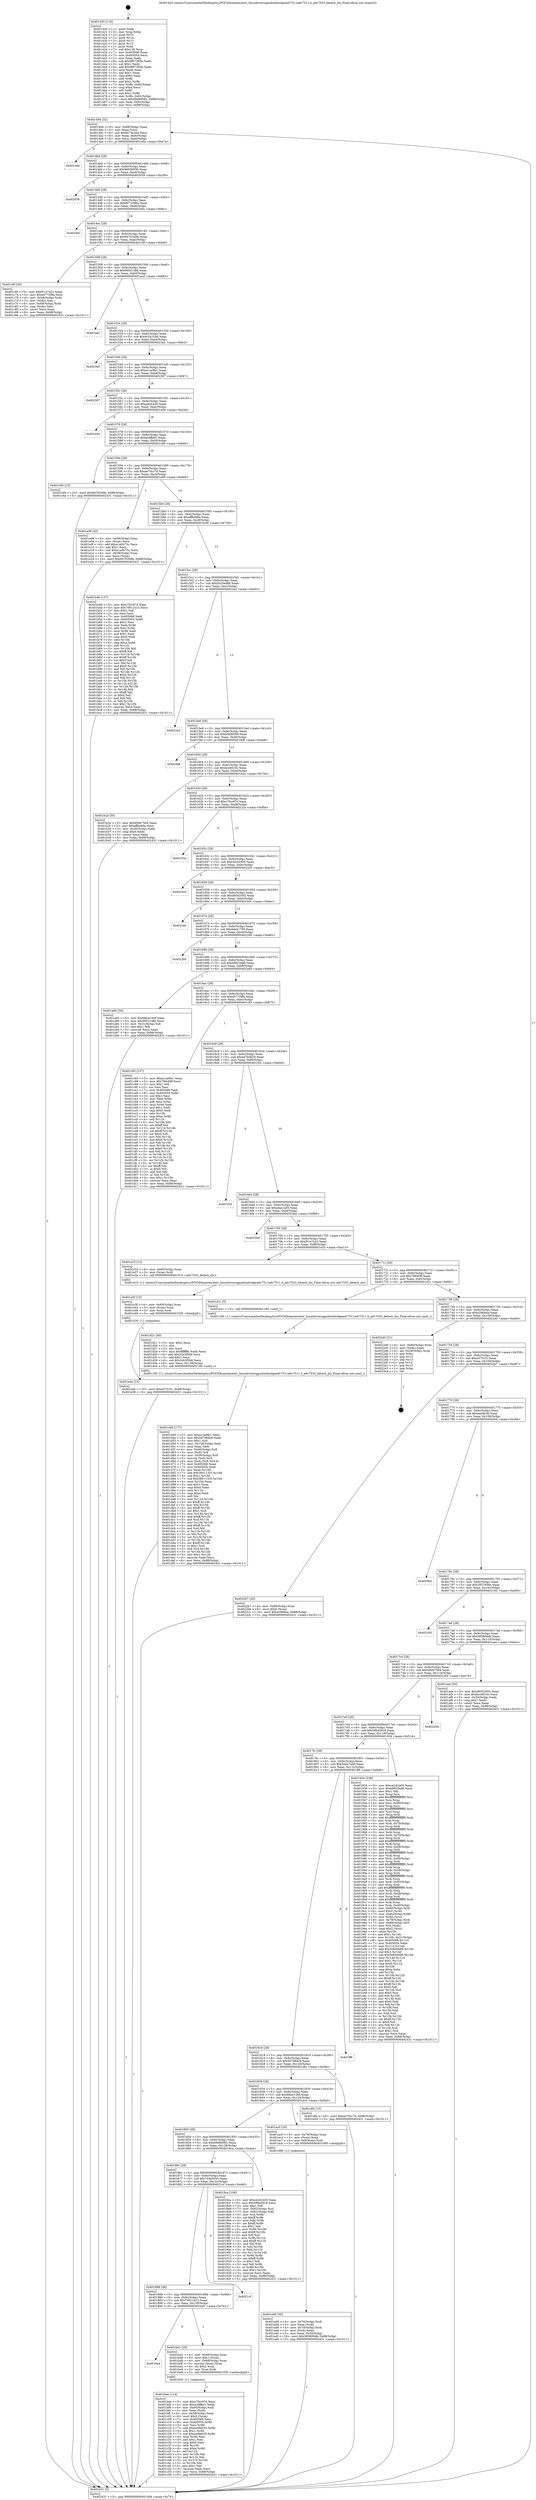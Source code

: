digraph "0x401420" {
  label = "0x401420 (/mnt/c/Users/mathe/Desktop/tcc/POCII/binaries/extr_linuxdriversgpudrmbridgeadv7511adv7511.h_adv7533_detach_dsi_Final-ollvm.out::main(0))"
  labelloc = "t"
  node[shape=record]

  Entry [label="",width=0.3,height=0.3,shape=circle,fillcolor=black,style=filled]
  "0x401494" [label="{
     0x401494 [32]\l
     | [instrs]\l
     &nbsp;&nbsp;0x401494 \<+6\>: mov -0x88(%rbp),%eax\l
     &nbsp;&nbsp;0x40149a \<+2\>: mov %eax,%ecx\l
     &nbsp;&nbsp;0x40149c \<+6\>: sub $0x8c74c3e4,%ecx\l
     &nbsp;&nbsp;0x4014a2 \<+6\>: mov %eax,-0x9c(%rbp)\l
     &nbsp;&nbsp;0x4014a8 \<+6\>: mov %ecx,-0xa0(%rbp)\l
     &nbsp;&nbsp;0x4014ae \<+6\>: je 0000000000401e9a \<main+0xa7a\>\l
  }"]
  "0x401e9a" [label="{
     0x401e9a\l
  }", style=dashed]
  "0x4014b4" [label="{
     0x4014b4 [28]\l
     | [instrs]\l
     &nbsp;&nbsp;0x4014b4 \<+5\>: jmp 00000000004014b9 \<main+0x99\>\l
     &nbsp;&nbsp;0x4014b9 \<+6\>: mov -0x9c(%rbp),%eax\l
     &nbsp;&nbsp;0x4014bf \<+5\>: sub $0x90036936,%eax\l
     &nbsp;&nbsp;0x4014c4 \<+6\>: mov %eax,-0xa4(%rbp)\l
     &nbsp;&nbsp;0x4014ca \<+6\>: je 0000000000402059 \<main+0xc39\>\l
  }"]
  Exit [label="",width=0.3,height=0.3,shape=circle,fillcolor=black,style=filled,peripheries=2]
  "0x402059" [label="{
     0x402059\l
  }", style=dashed]
  "0x4014d0" [label="{
     0x4014d0 [28]\l
     | [instrs]\l
     &nbsp;&nbsp;0x4014d0 \<+5\>: jmp 00000000004014d5 \<main+0xb5\>\l
     &nbsp;&nbsp;0x4014d5 \<+6\>: mov -0x9c(%rbp),%eax\l
     &nbsp;&nbsp;0x4014db \<+5\>: sub $0x9071096e,%eax\l
     &nbsp;&nbsp;0x4014e0 \<+6\>: mov %eax,-0xa8(%rbp)\l
     &nbsp;&nbsp;0x4014e6 \<+6\>: je 000000000040240c \<main+0xfec\>\l
  }"]
  "0x401e4e" [label="{
     0x401e4e [15]\l
     | [instrs]\l
     &nbsp;&nbsp;0x401e4e \<+10\>: movl $0xe5701f1,-0x88(%rbp)\l
     &nbsp;&nbsp;0x401e58 \<+5\>: jmp 0000000000402431 \<main+0x1011\>\l
  }"]
  "0x40240c" [label="{
     0x40240c\l
  }", style=dashed]
  "0x4014ec" [label="{
     0x4014ec [28]\l
     | [instrs]\l
     &nbsp;&nbsp;0x4014ec \<+5\>: jmp 00000000004014f1 \<main+0xd1\>\l
     &nbsp;&nbsp;0x4014f1 \<+6\>: mov -0x9c(%rbp),%eax\l
     &nbsp;&nbsp;0x4014f7 \<+5\>: sub $0x9476349b,%eax\l
     &nbsp;&nbsp;0x4014fc \<+6\>: mov %eax,-0xac(%rbp)\l
     &nbsp;&nbsp;0x401502 \<+6\>: je 0000000000401c6f \<main+0x84f\>\l
  }"]
  "0x401e3f" [label="{
     0x401e3f [15]\l
     | [instrs]\l
     &nbsp;&nbsp;0x401e3f \<+4\>: mov -0x60(%rbp),%rax\l
     &nbsp;&nbsp;0x401e43 \<+3\>: mov (%rax),%rax\l
     &nbsp;&nbsp;0x401e46 \<+3\>: mov %rax,%rdi\l
     &nbsp;&nbsp;0x401e49 \<+5\>: call 0000000000401030 \<free@plt\>\l
     | [calls]\l
     &nbsp;&nbsp;0x401030 \{1\} (unknown)\l
  }"]
  "0x401c6f" [label="{
     0x401c6f [36]\l
     | [instrs]\l
     &nbsp;&nbsp;0x401c6f \<+5\>: mov $0xf51e7a22,%eax\l
     &nbsp;&nbsp;0x401c74 \<+5\>: mov $0xee772f9a,%ecx\l
     &nbsp;&nbsp;0x401c79 \<+4\>: mov -0x58(%rbp),%rdx\l
     &nbsp;&nbsp;0x401c7d \<+2\>: mov (%rdx),%esi\l
     &nbsp;&nbsp;0x401c7f \<+4\>: mov -0x68(%rbp),%rdx\l
     &nbsp;&nbsp;0x401c83 \<+2\>: cmp (%rdx),%esi\l
     &nbsp;&nbsp;0x401c85 \<+3\>: cmovl %ecx,%eax\l
     &nbsp;&nbsp;0x401c88 \<+6\>: mov %eax,-0x88(%rbp)\l
     &nbsp;&nbsp;0x401c8e \<+5\>: jmp 0000000000402431 \<main+0x1011\>\l
  }"]
  "0x401508" [label="{
     0x401508 [28]\l
     | [instrs]\l
     &nbsp;&nbsp;0x401508 \<+5\>: jmp 000000000040150d \<main+0xed\>\l
     &nbsp;&nbsp;0x40150d \<+6\>: mov -0x9c(%rbp),%eax\l
     &nbsp;&nbsp;0x401513 \<+5\>: sub $0x99521dfd,%eax\l
     &nbsp;&nbsp;0x401518 \<+6\>: mov %eax,-0xb0(%rbp)\l
     &nbsp;&nbsp;0x40151e \<+6\>: je 0000000000401aa2 \<main+0x682\>\l
  }"]
  "0x401d49" [label="{
     0x401d49 [177]\l
     | [instrs]\l
     &nbsp;&nbsp;0x401d49 \<+5\>: mov $0xa1ca0fe1,%ecx\l
     &nbsp;&nbsp;0x401d4e \<+5\>: mov $0x5d7984c9,%edx\l
     &nbsp;&nbsp;0x401d53 \<+3\>: mov $0x1,%sil\l
     &nbsp;&nbsp;0x401d56 \<+6\>: mov -0x138(%rbp),%edi\l
     &nbsp;&nbsp;0x401d5c \<+3\>: imul %eax,%edi\l
     &nbsp;&nbsp;0x401d5f \<+4\>: mov -0x60(%rbp),%r8\l
     &nbsp;&nbsp;0x401d63 \<+3\>: mov (%r8),%r8\l
     &nbsp;&nbsp;0x401d66 \<+4\>: mov -0x58(%rbp),%r9\l
     &nbsp;&nbsp;0x401d6a \<+3\>: movslq (%r9),%r9\l
     &nbsp;&nbsp;0x401d6d \<+4\>: mov %edi,(%r8,%r9,4)\l
     &nbsp;&nbsp;0x401d71 \<+7\>: mov 0x405068,%eax\l
     &nbsp;&nbsp;0x401d78 \<+7\>: mov 0x405054,%edi\l
     &nbsp;&nbsp;0x401d7f \<+3\>: mov %eax,%r10d\l
     &nbsp;&nbsp;0x401d82 \<+7\>: add $0x380113c5,%r10d\l
     &nbsp;&nbsp;0x401d89 \<+4\>: sub $0x1,%r10d\l
     &nbsp;&nbsp;0x401d8d \<+7\>: sub $0x380113c5,%r10d\l
     &nbsp;&nbsp;0x401d94 \<+4\>: imul %r10d,%eax\l
     &nbsp;&nbsp;0x401d98 \<+3\>: and $0x1,%eax\l
     &nbsp;&nbsp;0x401d9b \<+3\>: cmp $0x0,%eax\l
     &nbsp;&nbsp;0x401d9e \<+4\>: sete %r11b\l
     &nbsp;&nbsp;0x401da2 \<+3\>: cmp $0xa,%edi\l
     &nbsp;&nbsp;0x401da5 \<+3\>: setl %bl\l
     &nbsp;&nbsp;0x401da8 \<+3\>: mov %r11b,%r14b\l
     &nbsp;&nbsp;0x401dab \<+4\>: xor $0xff,%r14b\l
     &nbsp;&nbsp;0x401daf \<+3\>: mov %bl,%r15b\l
     &nbsp;&nbsp;0x401db2 \<+4\>: xor $0xff,%r15b\l
     &nbsp;&nbsp;0x401db6 \<+4\>: xor $0x1,%sil\l
     &nbsp;&nbsp;0x401dba \<+3\>: mov %r14b,%r12b\l
     &nbsp;&nbsp;0x401dbd \<+4\>: and $0xff,%r12b\l
     &nbsp;&nbsp;0x401dc1 \<+3\>: and %sil,%r11b\l
     &nbsp;&nbsp;0x401dc4 \<+3\>: mov %r15b,%r13b\l
     &nbsp;&nbsp;0x401dc7 \<+4\>: and $0xff,%r13b\l
     &nbsp;&nbsp;0x401dcb \<+3\>: and %sil,%bl\l
     &nbsp;&nbsp;0x401dce \<+3\>: or %r11b,%r12b\l
     &nbsp;&nbsp;0x401dd1 \<+3\>: or %bl,%r13b\l
     &nbsp;&nbsp;0x401dd4 \<+3\>: xor %r13b,%r12b\l
     &nbsp;&nbsp;0x401dd7 \<+3\>: or %r15b,%r14b\l
     &nbsp;&nbsp;0x401dda \<+4\>: xor $0xff,%r14b\l
     &nbsp;&nbsp;0x401dde \<+4\>: or $0x1,%sil\l
     &nbsp;&nbsp;0x401de2 \<+3\>: and %sil,%r14b\l
     &nbsp;&nbsp;0x401de5 \<+3\>: or %r14b,%r12b\l
     &nbsp;&nbsp;0x401de8 \<+4\>: test $0x1,%r12b\l
     &nbsp;&nbsp;0x401dec \<+3\>: cmovne %edx,%ecx\l
     &nbsp;&nbsp;0x401def \<+6\>: mov %ecx,-0x88(%rbp)\l
     &nbsp;&nbsp;0x401df5 \<+5\>: jmp 0000000000402431 \<main+0x1011\>\l
  }"]
  "0x401aa2" [label="{
     0x401aa2\l
  }", style=dashed]
  "0x401524" [label="{
     0x401524 [28]\l
     | [instrs]\l
     &nbsp;&nbsp;0x401524 \<+5\>: jmp 0000000000401529 \<main+0x109\>\l
     &nbsp;&nbsp;0x401529 \<+6\>: mov -0x9c(%rbp),%eax\l
     &nbsp;&nbsp;0x40152f \<+5\>: sub $0x9c2431b6,%eax\l
     &nbsp;&nbsp;0x401534 \<+6\>: mov %eax,-0xb4(%rbp)\l
     &nbsp;&nbsp;0x40153a \<+6\>: je 00000000004023e2 \<main+0xfc2\>\l
  }"]
  "0x401d21" [label="{
     0x401d21 [40]\l
     | [instrs]\l
     &nbsp;&nbsp;0x401d21 \<+5\>: mov $0x2,%ecx\l
     &nbsp;&nbsp;0x401d26 \<+1\>: cltd\l
     &nbsp;&nbsp;0x401d27 \<+2\>: idiv %ecx\l
     &nbsp;&nbsp;0x401d29 \<+6\>: imul $0xfffffffe,%edx,%ecx\l
     &nbsp;&nbsp;0x401d2f \<+6\>: add $0x3cb3f5b8,%ecx\l
     &nbsp;&nbsp;0x401d35 \<+3\>: add $0x1,%ecx\l
     &nbsp;&nbsp;0x401d38 \<+6\>: sub $0x3cb3f5b8,%ecx\l
     &nbsp;&nbsp;0x401d3e \<+6\>: mov %ecx,-0x138(%rbp)\l
     &nbsp;&nbsp;0x401d44 \<+5\>: call 0000000000401160 \<next_i\>\l
     | [calls]\l
     &nbsp;&nbsp;0x401160 \{1\} (/mnt/c/Users/mathe/Desktop/tcc/POCII/binaries/extr_linuxdriversgpudrmbridgeadv7511adv7511.h_adv7533_detach_dsi_Final-ollvm.out::next_i)\l
  }"]
  "0x4023e2" [label="{
     0x4023e2\l
  }", style=dashed]
  "0x401540" [label="{
     0x401540 [28]\l
     | [instrs]\l
     &nbsp;&nbsp;0x401540 \<+5\>: jmp 0000000000401545 \<main+0x125\>\l
     &nbsp;&nbsp;0x401545 \<+6\>: mov -0x9c(%rbp),%eax\l
     &nbsp;&nbsp;0x40154b \<+5\>: sub $0xa1ca0fe1,%eax\l
     &nbsp;&nbsp;0x401550 \<+6\>: mov %eax,-0xb8(%rbp)\l
     &nbsp;&nbsp;0x401556 \<+6\>: je 0000000000402367 \<main+0xf47\>\l
  }"]
  "0x401bee" [label="{
     0x401bee [114]\l
     | [instrs]\l
     &nbsp;&nbsp;0x401bee \<+5\>: mov $0xc7fcc97d,%ecx\l
     &nbsp;&nbsp;0x401bf3 \<+5\>: mov $0xacdffed1,%edx\l
     &nbsp;&nbsp;0x401bf8 \<+4\>: mov -0x60(%rbp),%rdi\l
     &nbsp;&nbsp;0x401bfc \<+3\>: mov %rax,(%rdi)\l
     &nbsp;&nbsp;0x401bff \<+4\>: mov -0x58(%rbp),%rax\l
     &nbsp;&nbsp;0x401c03 \<+6\>: movl $0x0,(%rax)\l
     &nbsp;&nbsp;0x401c09 \<+7\>: mov 0x405068,%esi\l
     &nbsp;&nbsp;0x401c10 \<+8\>: mov 0x405054,%r8d\l
     &nbsp;&nbsp;0x401c18 \<+3\>: mov %esi,%r9d\l
     &nbsp;&nbsp;0x401c1b \<+7\>: add $0xeedfa035,%r9d\l
     &nbsp;&nbsp;0x401c22 \<+4\>: sub $0x1,%r9d\l
     &nbsp;&nbsp;0x401c26 \<+7\>: sub $0xeedfa035,%r9d\l
     &nbsp;&nbsp;0x401c2d \<+4\>: imul %r9d,%esi\l
     &nbsp;&nbsp;0x401c31 \<+3\>: and $0x1,%esi\l
     &nbsp;&nbsp;0x401c34 \<+3\>: cmp $0x0,%esi\l
     &nbsp;&nbsp;0x401c37 \<+4\>: sete %r10b\l
     &nbsp;&nbsp;0x401c3b \<+4\>: cmp $0xa,%r8d\l
     &nbsp;&nbsp;0x401c3f \<+4\>: setl %r11b\l
     &nbsp;&nbsp;0x401c43 \<+3\>: mov %r10b,%bl\l
     &nbsp;&nbsp;0x401c46 \<+3\>: and %r11b,%bl\l
     &nbsp;&nbsp;0x401c49 \<+3\>: xor %r11b,%r10b\l
     &nbsp;&nbsp;0x401c4c \<+3\>: or %r10b,%bl\l
     &nbsp;&nbsp;0x401c4f \<+3\>: test $0x1,%bl\l
     &nbsp;&nbsp;0x401c52 \<+3\>: cmovne %edx,%ecx\l
     &nbsp;&nbsp;0x401c55 \<+6\>: mov %ecx,-0x88(%rbp)\l
     &nbsp;&nbsp;0x401c5b \<+5\>: jmp 0000000000402431 \<main+0x1011\>\l
  }"]
  "0x402367" [label="{
     0x402367\l
  }", style=dashed]
  "0x40155c" [label="{
     0x40155c [28]\l
     | [instrs]\l
     &nbsp;&nbsp;0x40155c \<+5\>: jmp 0000000000401561 \<main+0x141\>\l
     &nbsp;&nbsp;0x401561 \<+6\>: mov -0x9c(%rbp),%eax\l
     &nbsp;&nbsp;0x401567 \<+5\>: sub $0xabcfca30,%eax\l
     &nbsp;&nbsp;0x40156c \<+6\>: mov %eax,-0xbc(%rbp)\l
     &nbsp;&nbsp;0x401572 \<+6\>: je 0000000000401e5d \<main+0xa3d\>\l
  }"]
  "0x4018a4" [label="{
     0x4018a4\l
  }", style=dashed]
  "0x401e5d" [label="{
     0x401e5d\l
  }", style=dashed]
  "0x401578" [label="{
     0x401578 [28]\l
     | [instrs]\l
     &nbsp;&nbsp;0x401578 \<+5\>: jmp 000000000040157d \<main+0x15d\>\l
     &nbsp;&nbsp;0x40157d \<+6\>: mov -0x9c(%rbp),%eax\l
     &nbsp;&nbsp;0x401583 \<+5\>: sub $0xacdffed1,%eax\l
     &nbsp;&nbsp;0x401588 \<+6\>: mov %eax,-0xc0(%rbp)\l
     &nbsp;&nbsp;0x40158e \<+6\>: je 0000000000401c60 \<main+0x840\>\l
  }"]
  "0x401bd1" [label="{
     0x401bd1 [29]\l
     | [instrs]\l
     &nbsp;&nbsp;0x401bd1 \<+4\>: mov -0x68(%rbp),%rax\l
     &nbsp;&nbsp;0x401bd5 \<+6\>: movl $0x1,(%rax)\l
     &nbsp;&nbsp;0x401bdb \<+4\>: mov -0x68(%rbp),%rax\l
     &nbsp;&nbsp;0x401bdf \<+3\>: movslq (%rax),%rax\l
     &nbsp;&nbsp;0x401be2 \<+4\>: shl $0x2,%rax\l
     &nbsp;&nbsp;0x401be6 \<+3\>: mov %rax,%rdi\l
     &nbsp;&nbsp;0x401be9 \<+5\>: call 0000000000401050 \<malloc@plt\>\l
     | [calls]\l
     &nbsp;&nbsp;0x401050 \{1\} (unknown)\l
  }"]
  "0x401c60" [label="{
     0x401c60 [15]\l
     | [instrs]\l
     &nbsp;&nbsp;0x401c60 \<+10\>: movl $0x9476349b,-0x88(%rbp)\l
     &nbsp;&nbsp;0x401c6a \<+5\>: jmp 0000000000402431 \<main+0x1011\>\l
  }"]
  "0x401594" [label="{
     0x401594 [28]\l
     | [instrs]\l
     &nbsp;&nbsp;0x401594 \<+5\>: jmp 0000000000401599 \<main+0x179\>\l
     &nbsp;&nbsp;0x401599 \<+6\>: mov -0x9c(%rbp),%eax\l
     &nbsp;&nbsp;0x40159f \<+5\>: sub $0xae70cc7d,%eax\l
     &nbsp;&nbsp;0x4015a4 \<+6\>: mov %eax,-0xc4(%rbp)\l
     &nbsp;&nbsp;0x4015aa \<+6\>: je 0000000000401e09 \<main+0x9e9\>\l
  }"]
  "0x401888" [label="{
     0x401888 [28]\l
     | [instrs]\l
     &nbsp;&nbsp;0x401888 \<+5\>: jmp 000000000040188d \<main+0x46d\>\l
     &nbsp;&nbsp;0x40188d \<+6\>: mov -0x9c(%rbp),%eax\l
     &nbsp;&nbsp;0x401893 \<+5\>: sub $0x79911b13,%eax\l
     &nbsp;&nbsp;0x401898 \<+6\>: mov %eax,-0x130(%rbp)\l
     &nbsp;&nbsp;0x40189e \<+6\>: je 0000000000401bd1 \<main+0x7b1\>\l
  }"]
  "0x401e09" [label="{
     0x401e09 [42]\l
     | [instrs]\l
     &nbsp;&nbsp;0x401e09 \<+4\>: mov -0x58(%rbp),%rax\l
     &nbsp;&nbsp;0x401e0d \<+2\>: mov (%rax),%ecx\l
     &nbsp;&nbsp;0x401e0f \<+6\>: add $0xe1a0b75c,%ecx\l
     &nbsp;&nbsp;0x401e15 \<+3\>: add $0x1,%ecx\l
     &nbsp;&nbsp;0x401e18 \<+6\>: sub $0xe1a0b75c,%ecx\l
     &nbsp;&nbsp;0x401e1e \<+4\>: mov -0x58(%rbp),%rax\l
     &nbsp;&nbsp;0x401e22 \<+2\>: mov %ecx,(%rax)\l
     &nbsp;&nbsp;0x401e24 \<+10\>: movl $0x9476349b,-0x88(%rbp)\l
     &nbsp;&nbsp;0x401e2e \<+5\>: jmp 0000000000402431 \<main+0x1011\>\l
  }"]
  "0x4015b0" [label="{
     0x4015b0 [28]\l
     | [instrs]\l
     &nbsp;&nbsp;0x4015b0 \<+5\>: jmp 00000000004015b5 \<main+0x195\>\l
     &nbsp;&nbsp;0x4015b5 \<+6\>: mov -0x9c(%rbp),%eax\l
     &nbsp;&nbsp;0x4015bb \<+5\>: sub $0xaffbe96a,%eax\l
     &nbsp;&nbsp;0x4015c0 \<+6\>: mov %eax,-0xc8(%rbp)\l
     &nbsp;&nbsp;0x4015c6 \<+6\>: je 0000000000401b48 \<main+0x728\>\l
  }"]
  "0x4021cf" [label="{
     0x4021cf\l
  }", style=dashed]
  "0x401b48" [label="{
     0x401b48 [137]\l
     | [instrs]\l
     &nbsp;&nbsp;0x401b48 \<+5\>: mov $0xc7fcc97d,%eax\l
     &nbsp;&nbsp;0x401b4d \<+5\>: mov $0x79911b13,%ecx\l
     &nbsp;&nbsp;0x401b52 \<+2\>: mov $0x1,%dl\l
     &nbsp;&nbsp;0x401b54 \<+2\>: xor %esi,%esi\l
     &nbsp;&nbsp;0x401b56 \<+7\>: mov 0x405068,%edi\l
     &nbsp;&nbsp;0x401b5d \<+8\>: mov 0x405054,%r8d\l
     &nbsp;&nbsp;0x401b65 \<+3\>: sub $0x1,%esi\l
     &nbsp;&nbsp;0x401b68 \<+3\>: mov %edi,%r9d\l
     &nbsp;&nbsp;0x401b6b \<+3\>: add %esi,%r9d\l
     &nbsp;&nbsp;0x401b6e \<+4\>: imul %r9d,%edi\l
     &nbsp;&nbsp;0x401b72 \<+3\>: and $0x1,%edi\l
     &nbsp;&nbsp;0x401b75 \<+3\>: cmp $0x0,%edi\l
     &nbsp;&nbsp;0x401b78 \<+4\>: sete %r10b\l
     &nbsp;&nbsp;0x401b7c \<+4\>: cmp $0xa,%r8d\l
     &nbsp;&nbsp;0x401b80 \<+4\>: setl %r11b\l
     &nbsp;&nbsp;0x401b84 \<+3\>: mov %r10b,%bl\l
     &nbsp;&nbsp;0x401b87 \<+3\>: xor $0xff,%bl\l
     &nbsp;&nbsp;0x401b8a \<+3\>: mov %r11b,%r14b\l
     &nbsp;&nbsp;0x401b8d \<+4\>: xor $0xff,%r14b\l
     &nbsp;&nbsp;0x401b91 \<+3\>: xor $0x0,%dl\l
     &nbsp;&nbsp;0x401b94 \<+3\>: mov %bl,%r15b\l
     &nbsp;&nbsp;0x401b97 \<+4\>: and $0x0,%r15b\l
     &nbsp;&nbsp;0x401b9b \<+3\>: and %dl,%r10b\l
     &nbsp;&nbsp;0x401b9e \<+3\>: mov %r14b,%r12b\l
     &nbsp;&nbsp;0x401ba1 \<+4\>: and $0x0,%r12b\l
     &nbsp;&nbsp;0x401ba5 \<+3\>: and %dl,%r11b\l
     &nbsp;&nbsp;0x401ba8 \<+3\>: or %r10b,%r15b\l
     &nbsp;&nbsp;0x401bab \<+3\>: or %r11b,%r12b\l
     &nbsp;&nbsp;0x401bae \<+3\>: xor %r12b,%r15b\l
     &nbsp;&nbsp;0x401bb1 \<+3\>: or %r14b,%bl\l
     &nbsp;&nbsp;0x401bb4 \<+3\>: xor $0xff,%bl\l
     &nbsp;&nbsp;0x401bb7 \<+3\>: or $0x0,%dl\l
     &nbsp;&nbsp;0x401bba \<+2\>: and %dl,%bl\l
     &nbsp;&nbsp;0x401bbc \<+3\>: or %bl,%r15b\l
     &nbsp;&nbsp;0x401bbf \<+4\>: test $0x1,%r15b\l
     &nbsp;&nbsp;0x401bc3 \<+3\>: cmovne %ecx,%eax\l
     &nbsp;&nbsp;0x401bc6 \<+6\>: mov %eax,-0x88(%rbp)\l
     &nbsp;&nbsp;0x401bcc \<+5\>: jmp 0000000000402431 \<main+0x1011\>\l
  }"]
  "0x4015cc" [label="{
     0x4015cc [28]\l
     | [instrs]\l
     &nbsp;&nbsp;0x4015cc \<+5\>: jmp 00000000004015d1 \<main+0x1b1\>\l
     &nbsp;&nbsp;0x4015d1 \<+6\>: mov -0x9c(%rbp),%eax\l
     &nbsp;&nbsp;0x4015d7 \<+5\>: sub $0xb520ed86,%eax\l
     &nbsp;&nbsp;0x4015dc \<+6\>: mov %eax,-0xcc(%rbp)\l
     &nbsp;&nbsp;0x4015e2 \<+6\>: je 00000000004022a3 \<main+0xe83\>\l
  }"]
  "0x401ad0" [label="{
     0x401ad0 [30]\l
     | [instrs]\l
     &nbsp;&nbsp;0x401ad0 \<+4\>: mov -0x70(%rbp),%rdi\l
     &nbsp;&nbsp;0x401ad4 \<+2\>: mov %eax,(%rdi)\l
     &nbsp;&nbsp;0x401ad6 \<+4\>: mov -0x70(%rbp),%rdi\l
     &nbsp;&nbsp;0x401ada \<+2\>: mov (%rdi),%eax\l
     &nbsp;&nbsp;0x401adc \<+3\>: mov %eax,-0x30(%rbp)\l
     &nbsp;&nbsp;0x401adf \<+10\>: movl $0x385800db,-0x88(%rbp)\l
     &nbsp;&nbsp;0x401ae9 \<+5\>: jmp 0000000000402431 \<main+0x1011\>\l
  }"]
  "0x4022a3" [label="{
     0x4022a3\l
  }", style=dashed]
  "0x4015e8" [label="{
     0x4015e8 [28]\l
     | [instrs]\l
     &nbsp;&nbsp;0x4015e8 \<+5\>: jmp 00000000004015ed \<main+0x1cd\>\l
     &nbsp;&nbsp;0x4015ed \<+6\>: mov -0x9c(%rbp),%eax\l
     &nbsp;&nbsp;0x4015f3 \<+5\>: sub $0xb56fd596,%eax\l
     &nbsp;&nbsp;0x4015f8 \<+6\>: mov %eax,-0xd0(%rbp)\l
     &nbsp;&nbsp;0x4015fe \<+6\>: je 0000000000401fd8 \<main+0xbb8\>\l
  }"]
  "0x401420" [label="{
     0x401420 [116]\l
     | [instrs]\l
     &nbsp;&nbsp;0x401420 \<+1\>: push %rbp\l
     &nbsp;&nbsp;0x401421 \<+3\>: mov %rsp,%rbp\l
     &nbsp;&nbsp;0x401424 \<+2\>: push %r15\l
     &nbsp;&nbsp;0x401426 \<+2\>: push %r14\l
     &nbsp;&nbsp;0x401428 \<+2\>: push %r13\l
     &nbsp;&nbsp;0x40142a \<+2\>: push %r12\l
     &nbsp;&nbsp;0x40142c \<+1\>: push %rbx\l
     &nbsp;&nbsp;0x40142d \<+7\>: sub $0x138,%rsp\l
     &nbsp;&nbsp;0x401434 \<+7\>: mov 0x405068,%eax\l
     &nbsp;&nbsp;0x40143b \<+7\>: mov 0x405054,%ecx\l
     &nbsp;&nbsp;0x401442 \<+2\>: mov %eax,%edx\l
     &nbsp;&nbsp;0x401444 \<+6\>: sub $0x9f67265b,%edx\l
     &nbsp;&nbsp;0x40144a \<+3\>: sub $0x1,%edx\l
     &nbsp;&nbsp;0x40144d \<+6\>: add $0x9f67265b,%edx\l
     &nbsp;&nbsp;0x401453 \<+3\>: imul %edx,%eax\l
     &nbsp;&nbsp;0x401456 \<+3\>: and $0x1,%eax\l
     &nbsp;&nbsp;0x401459 \<+3\>: cmp $0x0,%eax\l
     &nbsp;&nbsp;0x40145c \<+4\>: sete %r8b\l
     &nbsp;&nbsp;0x401460 \<+4\>: and $0x1,%r8b\l
     &nbsp;&nbsp;0x401464 \<+7\>: mov %r8b,-0x82(%rbp)\l
     &nbsp;&nbsp;0x40146b \<+3\>: cmp $0xa,%ecx\l
     &nbsp;&nbsp;0x40146e \<+4\>: setl %r8b\l
     &nbsp;&nbsp;0x401472 \<+4\>: and $0x1,%r8b\l
     &nbsp;&nbsp;0x401476 \<+7\>: mov %r8b,-0x81(%rbp)\l
     &nbsp;&nbsp;0x40147d \<+10\>: movl $0x69486082,-0x88(%rbp)\l
     &nbsp;&nbsp;0x401487 \<+6\>: mov %edi,-0x8c(%rbp)\l
     &nbsp;&nbsp;0x40148d \<+7\>: mov %rsi,-0x98(%rbp)\l
  }"]
  "0x401fd8" [label="{
     0x401fd8\l
  }", style=dashed]
  "0x401604" [label="{
     0x401604 [28]\l
     | [instrs]\l
     &nbsp;&nbsp;0x401604 \<+5\>: jmp 0000000000401609 \<main+0x1e9\>\l
     &nbsp;&nbsp;0x401609 \<+6\>: mov -0x9c(%rbp),%eax\l
     &nbsp;&nbsp;0x40160f \<+5\>: sub $0xbcc9d10c,%eax\l
     &nbsp;&nbsp;0x401614 \<+6\>: mov %eax,-0xd4(%rbp)\l
     &nbsp;&nbsp;0x40161a \<+6\>: je 0000000000401b2a \<main+0x70a\>\l
  }"]
  "0x402431" [label="{
     0x402431 [5]\l
     | [instrs]\l
     &nbsp;&nbsp;0x402431 \<+5\>: jmp 0000000000401494 \<main+0x74\>\l
  }"]
  "0x401b2a" [label="{
     0x401b2a [30]\l
     | [instrs]\l
     &nbsp;&nbsp;0x401b2a \<+5\>: mov $0x490b7564,%eax\l
     &nbsp;&nbsp;0x401b2f \<+5\>: mov $0xaffbe96a,%ecx\l
     &nbsp;&nbsp;0x401b34 \<+3\>: mov -0x30(%rbp),%edx\l
     &nbsp;&nbsp;0x401b37 \<+3\>: cmp $0x0,%edx\l
     &nbsp;&nbsp;0x401b3a \<+3\>: cmove %ecx,%eax\l
     &nbsp;&nbsp;0x401b3d \<+6\>: mov %eax,-0x88(%rbp)\l
     &nbsp;&nbsp;0x401b43 \<+5\>: jmp 0000000000402431 \<main+0x1011\>\l
  }"]
  "0x401620" [label="{
     0x401620 [28]\l
     | [instrs]\l
     &nbsp;&nbsp;0x401620 \<+5\>: jmp 0000000000401625 \<main+0x205\>\l
     &nbsp;&nbsp;0x401625 \<+6\>: mov -0x9c(%rbp),%eax\l
     &nbsp;&nbsp;0x40162b \<+5\>: sub $0xc7fcc97d,%eax\l
     &nbsp;&nbsp;0x401630 \<+6\>: mov %eax,-0xd8(%rbp)\l
     &nbsp;&nbsp;0x401636 \<+6\>: je 000000000040232a \<main+0xf0a\>\l
  }"]
  "0x40186c" [label="{
     0x40186c [28]\l
     | [instrs]\l
     &nbsp;&nbsp;0x40186c \<+5\>: jmp 0000000000401871 \<main+0x451\>\l
     &nbsp;&nbsp;0x401871 \<+6\>: mov -0x9c(%rbp),%eax\l
     &nbsp;&nbsp;0x401877 \<+5\>: sub $0x744e5041,%eax\l
     &nbsp;&nbsp;0x40187c \<+6\>: mov %eax,-0x12c(%rbp)\l
     &nbsp;&nbsp;0x401882 \<+6\>: je 00000000004021cf \<main+0xdaf\>\l
  }"]
  "0x40232a" [label="{
     0x40232a\l
  }", style=dashed]
  "0x40163c" [label="{
     0x40163c [28]\l
     | [instrs]\l
     &nbsp;&nbsp;0x40163c \<+5\>: jmp 0000000000401641 \<main+0x221\>\l
     &nbsp;&nbsp;0x401641 \<+6\>: mov -0x9c(%rbp),%eax\l
     &nbsp;&nbsp;0x401647 \<+5\>: sub $0xce242405,%eax\l
     &nbsp;&nbsp;0x40164c \<+6\>: mov %eax,-0xdc(%rbp)\l
     &nbsp;&nbsp;0x401652 \<+6\>: je 00000000004022e5 \<main+0xec5\>\l
  }"]
  "0x4018ca" [label="{
     0x4018ca [106]\l
     | [instrs]\l
     &nbsp;&nbsp;0x4018ca \<+5\>: mov $0xce242405,%eax\l
     &nbsp;&nbsp;0x4018cf \<+5\>: mov $0x586a5918,%ecx\l
     &nbsp;&nbsp;0x4018d4 \<+2\>: mov $0x1,%dl\l
     &nbsp;&nbsp;0x4018d6 \<+7\>: mov -0x82(%rbp),%sil\l
     &nbsp;&nbsp;0x4018dd \<+7\>: mov -0x81(%rbp),%dil\l
     &nbsp;&nbsp;0x4018e4 \<+3\>: mov %sil,%r8b\l
     &nbsp;&nbsp;0x4018e7 \<+4\>: xor $0xff,%r8b\l
     &nbsp;&nbsp;0x4018eb \<+3\>: mov %dil,%r9b\l
     &nbsp;&nbsp;0x4018ee \<+4\>: xor $0xff,%r9b\l
     &nbsp;&nbsp;0x4018f2 \<+3\>: xor $0x1,%dl\l
     &nbsp;&nbsp;0x4018f5 \<+3\>: mov %r8b,%r10b\l
     &nbsp;&nbsp;0x4018f8 \<+4\>: and $0xff,%r10b\l
     &nbsp;&nbsp;0x4018fc \<+3\>: and %dl,%sil\l
     &nbsp;&nbsp;0x4018ff \<+3\>: mov %r9b,%r11b\l
     &nbsp;&nbsp;0x401902 \<+4\>: and $0xff,%r11b\l
     &nbsp;&nbsp;0x401906 \<+3\>: and %dl,%dil\l
     &nbsp;&nbsp;0x401909 \<+3\>: or %sil,%r10b\l
     &nbsp;&nbsp;0x40190c \<+3\>: or %dil,%r11b\l
     &nbsp;&nbsp;0x40190f \<+3\>: xor %r11b,%r10b\l
     &nbsp;&nbsp;0x401912 \<+3\>: or %r9b,%r8b\l
     &nbsp;&nbsp;0x401915 \<+4\>: xor $0xff,%r8b\l
     &nbsp;&nbsp;0x401919 \<+3\>: or $0x1,%dl\l
     &nbsp;&nbsp;0x40191c \<+3\>: and %dl,%r8b\l
     &nbsp;&nbsp;0x40191f \<+3\>: or %r8b,%r10b\l
     &nbsp;&nbsp;0x401922 \<+4\>: test $0x1,%r10b\l
     &nbsp;&nbsp;0x401926 \<+3\>: cmovne %ecx,%eax\l
     &nbsp;&nbsp;0x401929 \<+6\>: mov %eax,-0x88(%rbp)\l
     &nbsp;&nbsp;0x40192f \<+5\>: jmp 0000000000402431 \<main+0x1011\>\l
  }"]
  "0x4022e5" [label="{
     0x4022e5\l
  }", style=dashed]
  "0x401658" [label="{
     0x401658 [28]\l
     | [instrs]\l
     &nbsp;&nbsp;0x401658 \<+5\>: jmp 000000000040165d \<main+0x23d\>\l
     &nbsp;&nbsp;0x40165d \<+6\>: mov -0x9c(%rbp),%eax\l
     &nbsp;&nbsp;0x401663 \<+5\>: sub $0xd8502055,%eax\l
     &nbsp;&nbsp;0x401668 \<+6\>: mov %eax,-0xe0(%rbp)\l
     &nbsp;&nbsp;0x40166e \<+6\>: je 0000000000401b0c \<main+0x6ec\>\l
  }"]
  "0x401850" [label="{
     0x401850 [28]\l
     | [instrs]\l
     &nbsp;&nbsp;0x401850 \<+5\>: jmp 0000000000401855 \<main+0x435\>\l
     &nbsp;&nbsp;0x401855 \<+6\>: mov -0x9c(%rbp),%eax\l
     &nbsp;&nbsp;0x40185b \<+5\>: sub $0x69486082,%eax\l
     &nbsp;&nbsp;0x401860 \<+6\>: mov %eax,-0x128(%rbp)\l
     &nbsp;&nbsp;0x401866 \<+6\>: je 00000000004018ca \<main+0x4aa\>\l
  }"]
  "0x401b0c" [label="{
     0x401b0c\l
  }", style=dashed]
  "0x401674" [label="{
     0x401674 [28]\l
     | [instrs]\l
     &nbsp;&nbsp;0x401674 \<+5\>: jmp 0000000000401679 \<main+0x259\>\l
     &nbsp;&nbsp;0x401679 \<+6\>: mov -0x9c(%rbp),%eax\l
     &nbsp;&nbsp;0x40167f \<+5\>: sub $0xdde41790,%eax\l
     &nbsp;&nbsp;0x401684 \<+6\>: mov %eax,-0xe4(%rbp)\l
     &nbsp;&nbsp;0x40168a \<+6\>: je 0000000000402285 \<main+0xe65\>\l
  }"]
  "0x401ac0" [label="{
     0x401ac0 [16]\l
     | [instrs]\l
     &nbsp;&nbsp;0x401ac0 \<+4\>: mov -0x78(%rbp),%rax\l
     &nbsp;&nbsp;0x401ac4 \<+3\>: mov (%rax),%rax\l
     &nbsp;&nbsp;0x401ac7 \<+4\>: mov 0x8(%rax),%rdi\l
     &nbsp;&nbsp;0x401acb \<+5\>: call 0000000000401060 \<atoi@plt\>\l
     | [calls]\l
     &nbsp;&nbsp;0x401060 \{1\} (unknown)\l
  }"]
  "0x402285" [label="{
     0x402285\l
  }", style=dashed]
  "0x401690" [label="{
     0x401690 [28]\l
     | [instrs]\l
     &nbsp;&nbsp;0x401690 \<+5\>: jmp 0000000000401695 \<main+0x275\>\l
     &nbsp;&nbsp;0x401695 \<+6\>: mov -0x9c(%rbp),%eax\l
     &nbsp;&nbsp;0x40169b \<+5\>: sub $0xe8823ed6,%eax\l
     &nbsp;&nbsp;0x4016a0 \<+6\>: mov %eax,-0xe8(%rbp)\l
     &nbsp;&nbsp;0x4016a6 \<+6\>: je 0000000000401a84 \<main+0x664\>\l
  }"]
  "0x401834" [label="{
     0x401834 [28]\l
     | [instrs]\l
     &nbsp;&nbsp;0x401834 \<+5\>: jmp 0000000000401839 \<main+0x419\>\l
     &nbsp;&nbsp;0x401839 \<+6\>: mov -0x9c(%rbp),%eax\l
     &nbsp;&nbsp;0x40183f \<+5\>: sub $0x68a413e9,%eax\l
     &nbsp;&nbsp;0x401844 \<+6\>: mov %eax,-0x124(%rbp)\l
     &nbsp;&nbsp;0x40184a \<+6\>: je 0000000000401ac0 \<main+0x6a0\>\l
  }"]
  "0x401a84" [label="{
     0x401a84 [30]\l
     | [instrs]\l
     &nbsp;&nbsp;0x401a84 \<+5\>: mov $0x68a413e9,%eax\l
     &nbsp;&nbsp;0x401a89 \<+5\>: mov $0x99521dfd,%ecx\l
     &nbsp;&nbsp;0x401a8e \<+3\>: mov -0x31(%rbp),%dl\l
     &nbsp;&nbsp;0x401a91 \<+3\>: test $0x1,%dl\l
     &nbsp;&nbsp;0x401a94 \<+3\>: cmovne %ecx,%eax\l
     &nbsp;&nbsp;0x401a97 \<+6\>: mov %eax,-0x88(%rbp)\l
     &nbsp;&nbsp;0x401a9d \<+5\>: jmp 0000000000402431 \<main+0x1011\>\l
  }"]
  "0x4016ac" [label="{
     0x4016ac [28]\l
     | [instrs]\l
     &nbsp;&nbsp;0x4016ac \<+5\>: jmp 00000000004016b1 \<main+0x291\>\l
     &nbsp;&nbsp;0x4016b1 \<+6\>: mov -0x9c(%rbp),%eax\l
     &nbsp;&nbsp;0x4016b7 \<+5\>: sub $0xee772f9a,%eax\l
     &nbsp;&nbsp;0x4016bc \<+6\>: mov %eax,-0xec(%rbp)\l
     &nbsp;&nbsp;0x4016c2 \<+6\>: je 0000000000401c93 \<main+0x873\>\l
  }"]
  "0x401dfa" [label="{
     0x401dfa [15]\l
     | [instrs]\l
     &nbsp;&nbsp;0x401dfa \<+10\>: movl $0xae70cc7d,-0x88(%rbp)\l
     &nbsp;&nbsp;0x401e04 \<+5\>: jmp 0000000000402431 \<main+0x1011\>\l
  }"]
  "0x401c93" [label="{
     0x401c93 [137]\l
     | [instrs]\l
     &nbsp;&nbsp;0x401c93 \<+5\>: mov $0xa1ca0fe1,%eax\l
     &nbsp;&nbsp;0x401c98 \<+5\>: mov $0x796c69f,%ecx\l
     &nbsp;&nbsp;0x401c9d \<+2\>: mov $0x1,%dl\l
     &nbsp;&nbsp;0x401c9f \<+2\>: xor %esi,%esi\l
     &nbsp;&nbsp;0x401ca1 \<+7\>: mov 0x405068,%edi\l
     &nbsp;&nbsp;0x401ca8 \<+8\>: mov 0x405054,%r8d\l
     &nbsp;&nbsp;0x401cb0 \<+3\>: sub $0x1,%esi\l
     &nbsp;&nbsp;0x401cb3 \<+3\>: mov %edi,%r9d\l
     &nbsp;&nbsp;0x401cb6 \<+3\>: add %esi,%r9d\l
     &nbsp;&nbsp;0x401cb9 \<+4\>: imul %r9d,%edi\l
     &nbsp;&nbsp;0x401cbd \<+3\>: and $0x1,%edi\l
     &nbsp;&nbsp;0x401cc0 \<+3\>: cmp $0x0,%edi\l
     &nbsp;&nbsp;0x401cc3 \<+4\>: sete %r10b\l
     &nbsp;&nbsp;0x401cc7 \<+4\>: cmp $0xa,%r8d\l
     &nbsp;&nbsp;0x401ccb \<+4\>: setl %r11b\l
     &nbsp;&nbsp;0x401ccf \<+3\>: mov %r10b,%bl\l
     &nbsp;&nbsp;0x401cd2 \<+3\>: xor $0xff,%bl\l
     &nbsp;&nbsp;0x401cd5 \<+3\>: mov %r11b,%r14b\l
     &nbsp;&nbsp;0x401cd8 \<+4\>: xor $0xff,%r14b\l
     &nbsp;&nbsp;0x401cdc \<+3\>: xor $0x0,%dl\l
     &nbsp;&nbsp;0x401cdf \<+3\>: mov %bl,%r15b\l
     &nbsp;&nbsp;0x401ce2 \<+4\>: and $0x0,%r15b\l
     &nbsp;&nbsp;0x401ce6 \<+3\>: and %dl,%r10b\l
     &nbsp;&nbsp;0x401ce9 \<+3\>: mov %r14b,%r12b\l
     &nbsp;&nbsp;0x401cec \<+4\>: and $0x0,%r12b\l
     &nbsp;&nbsp;0x401cf0 \<+3\>: and %dl,%r11b\l
     &nbsp;&nbsp;0x401cf3 \<+3\>: or %r10b,%r15b\l
     &nbsp;&nbsp;0x401cf6 \<+3\>: or %r11b,%r12b\l
     &nbsp;&nbsp;0x401cf9 \<+3\>: xor %r12b,%r15b\l
     &nbsp;&nbsp;0x401cfc \<+3\>: or %r14b,%bl\l
     &nbsp;&nbsp;0x401cff \<+3\>: xor $0xff,%bl\l
     &nbsp;&nbsp;0x401d02 \<+3\>: or $0x0,%dl\l
     &nbsp;&nbsp;0x401d05 \<+2\>: and %dl,%bl\l
     &nbsp;&nbsp;0x401d07 \<+3\>: or %bl,%r15b\l
     &nbsp;&nbsp;0x401d0a \<+4\>: test $0x1,%r15b\l
     &nbsp;&nbsp;0x401d0e \<+3\>: cmovne %ecx,%eax\l
     &nbsp;&nbsp;0x401d11 \<+6\>: mov %eax,-0x88(%rbp)\l
     &nbsp;&nbsp;0x401d17 \<+5\>: jmp 0000000000402431 \<main+0x1011\>\l
  }"]
  "0x4016c8" [label="{
     0x4016c8 [28]\l
     | [instrs]\l
     &nbsp;&nbsp;0x4016c8 \<+5\>: jmp 00000000004016cd \<main+0x2ad\>\l
     &nbsp;&nbsp;0x4016cd \<+6\>: mov -0x9c(%rbp),%eax\l
     &nbsp;&nbsp;0x4016d3 \<+5\>: sub $0xee7b5b29,%eax\l
     &nbsp;&nbsp;0x4016d8 \<+6\>: mov %eax,-0xf0(%rbp)\l
     &nbsp;&nbsp;0x4016de \<+6\>: je 0000000000401f2d \<main+0xb0d\>\l
  }"]
  "0x401818" [label="{
     0x401818 [28]\l
     | [instrs]\l
     &nbsp;&nbsp;0x401818 \<+5\>: jmp 000000000040181d \<main+0x3fd\>\l
     &nbsp;&nbsp;0x40181d \<+6\>: mov -0x9c(%rbp),%eax\l
     &nbsp;&nbsp;0x401823 \<+5\>: sub $0x5d7984c9,%eax\l
     &nbsp;&nbsp;0x401828 \<+6\>: mov %eax,-0x120(%rbp)\l
     &nbsp;&nbsp;0x40182e \<+6\>: je 0000000000401dfa \<main+0x9da\>\l
  }"]
  "0x401f2d" [label="{
     0x401f2d\l
  }", style=dashed]
  "0x4016e4" [label="{
     0x4016e4 [28]\l
     | [instrs]\l
     &nbsp;&nbsp;0x4016e4 \<+5\>: jmp 00000000004016e9 \<main+0x2c9\>\l
     &nbsp;&nbsp;0x4016e9 \<+6\>: mov -0x9c(%rbp),%eax\l
     &nbsp;&nbsp;0x4016ef \<+5\>: sub $0xefae1a93,%eax\l
     &nbsp;&nbsp;0x4016f4 \<+6\>: mov %eax,-0xf4(%rbp)\l
     &nbsp;&nbsp;0x4016fa \<+6\>: je 00000000004023bd \<main+0xf9d\>\l
  }"]
  "0x401ff6" [label="{
     0x401ff6\l
  }", style=dashed]
  "0x4023bd" [label="{
     0x4023bd\l
  }", style=dashed]
  "0x401700" [label="{
     0x401700 [28]\l
     | [instrs]\l
     &nbsp;&nbsp;0x401700 \<+5\>: jmp 0000000000401705 \<main+0x2e5\>\l
     &nbsp;&nbsp;0x401705 \<+6\>: mov -0x9c(%rbp),%eax\l
     &nbsp;&nbsp;0x40170b \<+5\>: sub $0xf51e7a22,%eax\l
     &nbsp;&nbsp;0x401710 \<+6\>: mov %eax,-0xf8(%rbp)\l
     &nbsp;&nbsp;0x401716 \<+6\>: je 0000000000401e33 \<main+0xa13\>\l
  }"]
  "0x4017fc" [label="{
     0x4017fc [28]\l
     | [instrs]\l
     &nbsp;&nbsp;0x4017fc \<+5\>: jmp 0000000000401801 \<main+0x3e1\>\l
     &nbsp;&nbsp;0x401801 \<+6\>: mov -0x9c(%rbp),%eax\l
     &nbsp;&nbsp;0x401807 \<+5\>: sub $0x5a447edd,%eax\l
     &nbsp;&nbsp;0x40180c \<+6\>: mov %eax,-0x11c(%rbp)\l
     &nbsp;&nbsp;0x401812 \<+6\>: je 0000000000401ff6 \<main+0xbd6\>\l
  }"]
  "0x401e33" [label="{
     0x401e33 [12]\l
     | [instrs]\l
     &nbsp;&nbsp;0x401e33 \<+4\>: mov -0x60(%rbp),%rax\l
     &nbsp;&nbsp;0x401e37 \<+3\>: mov (%rax),%rdi\l
     &nbsp;&nbsp;0x401e3a \<+5\>: call 0000000000401410 \<adv7533_detach_dsi\>\l
     | [calls]\l
     &nbsp;&nbsp;0x401410 \{1\} (/mnt/c/Users/mathe/Desktop/tcc/POCII/binaries/extr_linuxdriversgpudrmbridgeadv7511adv7511.h_adv7533_detach_dsi_Final-ollvm.out::adv7533_detach_dsi)\l
  }"]
  "0x40171c" [label="{
     0x40171c [28]\l
     | [instrs]\l
     &nbsp;&nbsp;0x40171c \<+5\>: jmp 0000000000401721 \<main+0x301\>\l
     &nbsp;&nbsp;0x401721 \<+6\>: mov -0x9c(%rbp),%eax\l
     &nbsp;&nbsp;0x401727 \<+5\>: sub $0x796c69f,%eax\l
     &nbsp;&nbsp;0x40172c \<+6\>: mov %eax,-0xfc(%rbp)\l
     &nbsp;&nbsp;0x401732 \<+6\>: je 0000000000401d1c \<main+0x8fc\>\l
  }"]
  "0x401934" [label="{
     0x401934 [336]\l
     | [instrs]\l
     &nbsp;&nbsp;0x401934 \<+5\>: mov $0xce242405,%eax\l
     &nbsp;&nbsp;0x401939 \<+5\>: mov $0xe8823ed6,%ecx\l
     &nbsp;&nbsp;0x40193e \<+2\>: mov $0x1,%dl\l
     &nbsp;&nbsp;0x401940 \<+3\>: mov %rsp,%rsi\l
     &nbsp;&nbsp;0x401943 \<+4\>: add $0xfffffffffffffff0,%rsi\l
     &nbsp;&nbsp;0x401947 \<+3\>: mov %rsi,%rsp\l
     &nbsp;&nbsp;0x40194a \<+4\>: mov %rsi,-0x80(%rbp)\l
     &nbsp;&nbsp;0x40194e \<+3\>: mov %rsp,%rsi\l
     &nbsp;&nbsp;0x401951 \<+4\>: add $0xfffffffffffffff0,%rsi\l
     &nbsp;&nbsp;0x401955 \<+3\>: mov %rsi,%rsp\l
     &nbsp;&nbsp;0x401958 \<+3\>: mov %rsp,%rdi\l
     &nbsp;&nbsp;0x40195b \<+4\>: add $0xfffffffffffffff0,%rdi\l
     &nbsp;&nbsp;0x40195f \<+3\>: mov %rdi,%rsp\l
     &nbsp;&nbsp;0x401962 \<+4\>: mov %rdi,-0x78(%rbp)\l
     &nbsp;&nbsp;0x401966 \<+3\>: mov %rsp,%rdi\l
     &nbsp;&nbsp;0x401969 \<+4\>: add $0xfffffffffffffff0,%rdi\l
     &nbsp;&nbsp;0x40196d \<+3\>: mov %rdi,%rsp\l
     &nbsp;&nbsp;0x401970 \<+4\>: mov %rdi,-0x70(%rbp)\l
     &nbsp;&nbsp;0x401974 \<+3\>: mov %rsp,%rdi\l
     &nbsp;&nbsp;0x401977 \<+4\>: add $0xfffffffffffffff0,%rdi\l
     &nbsp;&nbsp;0x40197b \<+3\>: mov %rdi,%rsp\l
     &nbsp;&nbsp;0x40197e \<+4\>: mov %rdi,-0x68(%rbp)\l
     &nbsp;&nbsp;0x401982 \<+3\>: mov %rsp,%rdi\l
     &nbsp;&nbsp;0x401985 \<+4\>: add $0xfffffffffffffff0,%rdi\l
     &nbsp;&nbsp;0x401989 \<+3\>: mov %rdi,%rsp\l
     &nbsp;&nbsp;0x40198c \<+4\>: mov %rdi,-0x60(%rbp)\l
     &nbsp;&nbsp;0x401990 \<+3\>: mov %rsp,%rdi\l
     &nbsp;&nbsp;0x401993 \<+4\>: add $0xfffffffffffffff0,%rdi\l
     &nbsp;&nbsp;0x401997 \<+3\>: mov %rdi,%rsp\l
     &nbsp;&nbsp;0x40199a \<+4\>: mov %rdi,-0x58(%rbp)\l
     &nbsp;&nbsp;0x40199e \<+3\>: mov %rsp,%rdi\l
     &nbsp;&nbsp;0x4019a1 \<+4\>: add $0xfffffffffffffff0,%rdi\l
     &nbsp;&nbsp;0x4019a5 \<+3\>: mov %rdi,%rsp\l
     &nbsp;&nbsp;0x4019a8 \<+4\>: mov %rdi,-0x50(%rbp)\l
     &nbsp;&nbsp;0x4019ac \<+3\>: mov %rsp,%rdi\l
     &nbsp;&nbsp;0x4019af \<+4\>: add $0xfffffffffffffff0,%rdi\l
     &nbsp;&nbsp;0x4019b3 \<+3\>: mov %rdi,%rsp\l
     &nbsp;&nbsp;0x4019b6 \<+4\>: mov %rdi,-0x48(%rbp)\l
     &nbsp;&nbsp;0x4019ba \<+3\>: mov %rsp,%rdi\l
     &nbsp;&nbsp;0x4019bd \<+4\>: add $0xfffffffffffffff0,%rdi\l
     &nbsp;&nbsp;0x4019c1 \<+3\>: mov %rdi,%rsp\l
     &nbsp;&nbsp;0x4019c4 \<+4\>: mov %rdi,-0x40(%rbp)\l
     &nbsp;&nbsp;0x4019c8 \<+4\>: mov -0x80(%rbp),%rdi\l
     &nbsp;&nbsp;0x4019cc \<+6\>: movl $0x0,(%rdi)\l
     &nbsp;&nbsp;0x4019d2 \<+7\>: mov -0x8c(%rbp),%r8d\l
     &nbsp;&nbsp;0x4019d9 \<+3\>: mov %r8d,(%rsi)\l
     &nbsp;&nbsp;0x4019dc \<+4\>: mov -0x78(%rbp),%rdi\l
     &nbsp;&nbsp;0x4019e0 \<+7\>: mov -0x98(%rbp),%r9\l
     &nbsp;&nbsp;0x4019e7 \<+3\>: mov %r9,(%rdi)\l
     &nbsp;&nbsp;0x4019ea \<+3\>: cmpl $0x2,(%rsi)\l
     &nbsp;&nbsp;0x4019ed \<+4\>: setne %r10b\l
     &nbsp;&nbsp;0x4019f1 \<+4\>: and $0x1,%r10b\l
     &nbsp;&nbsp;0x4019f5 \<+4\>: mov %r10b,-0x31(%rbp)\l
     &nbsp;&nbsp;0x4019f9 \<+8\>: mov 0x405068,%r11d\l
     &nbsp;&nbsp;0x401a01 \<+7\>: mov 0x405054,%ebx\l
     &nbsp;&nbsp;0x401a08 \<+3\>: mov %r11d,%r14d\l
     &nbsp;&nbsp;0x401a0b \<+7\>: add $0x5e930e66,%r14d\l
     &nbsp;&nbsp;0x401a12 \<+4\>: sub $0x1,%r14d\l
     &nbsp;&nbsp;0x401a16 \<+7\>: sub $0x5e930e66,%r14d\l
     &nbsp;&nbsp;0x401a1d \<+4\>: imul %r14d,%r11d\l
     &nbsp;&nbsp;0x401a21 \<+4\>: and $0x1,%r11d\l
     &nbsp;&nbsp;0x401a25 \<+4\>: cmp $0x0,%r11d\l
     &nbsp;&nbsp;0x401a29 \<+4\>: sete %r10b\l
     &nbsp;&nbsp;0x401a2d \<+3\>: cmp $0xa,%ebx\l
     &nbsp;&nbsp;0x401a30 \<+4\>: setl %r15b\l
     &nbsp;&nbsp;0x401a34 \<+3\>: mov %r10b,%r12b\l
     &nbsp;&nbsp;0x401a37 \<+4\>: xor $0xff,%r12b\l
     &nbsp;&nbsp;0x401a3b \<+3\>: mov %r15b,%r13b\l
     &nbsp;&nbsp;0x401a3e \<+4\>: xor $0xff,%r13b\l
     &nbsp;&nbsp;0x401a42 \<+3\>: xor $0x0,%dl\l
     &nbsp;&nbsp;0x401a45 \<+3\>: mov %r12b,%sil\l
     &nbsp;&nbsp;0x401a48 \<+4\>: and $0x0,%sil\l
     &nbsp;&nbsp;0x401a4c \<+3\>: and %dl,%r10b\l
     &nbsp;&nbsp;0x401a4f \<+3\>: mov %r13b,%dil\l
     &nbsp;&nbsp;0x401a52 \<+4\>: and $0x0,%dil\l
     &nbsp;&nbsp;0x401a56 \<+3\>: and %dl,%r15b\l
     &nbsp;&nbsp;0x401a59 \<+3\>: or %r10b,%sil\l
     &nbsp;&nbsp;0x401a5c \<+3\>: or %r15b,%dil\l
     &nbsp;&nbsp;0x401a5f \<+3\>: xor %dil,%sil\l
     &nbsp;&nbsp;0x401a62 \<+3\>: or %r13b,%r12b\l
     &nbsp;&nbsp;0x401a65 \<+4\>: xor $0xff,%r12b\l
     &nbsp;&nbsp;0x401a69 \<+3\>: or $0x0,%dl\l
     &nbsp;&nbsp;0x401a6c \<+3\>: and %dl,%r12b\l
     &nbsp;&nbsp;0x401a6f \<+3\>: or %r12b,%sil\l
     &nbsp;&nbsp;0x401a72 \<+4\>: test $0x1,%sil\l
     &nbsp;&nbsp;0x401a76 \<+3\>: cmovne %ecx,%eax\l
     &nbsp;&nbsp;0x401a79 \<+6\>: mov %eax,-0x88(%rbp)\l
     &nbsp;&nbsp;0x401a7f \<+5\>: jmp 0000000000402431 \<main+0x1011\>\l
  }"]
  "0x401d1c" [label="{
     0x401d1c [5]\l
     | [instrs]\l
     &nbsp;&nbsp;0x401d1c \<+5\>: call 0000000000401160 \<next_i\>\l
     | [calls]\l
     &nbsp;&nbsp;0x401160 \{1\} (/mnt/c/Users/mathe/Desktop/tcc/POCII/binaries/extr_linuxdriversgpudrmbridgeadv7511adv7511.h_adv7533_detach_dsi_Final-ollvm.out::next_i)\l
  }"]
  "0x401738" [label="{
     0x401738 [28]\l
     | [instrs]\l
     &nbsp;&nbsp;0x401738 \<+5\>: jmp 000000000040173d \<main+0x31d\>\l
     &nbsp;&nbsp;0x40173d \<+6\>: mov -0x9c(%rbp),%eax\l
     &nbsp;&nbsp;0x401743 \<+5\>: sub $0xe2969ea,%eax\l
     &nbsp;&nbsp;0x401748 \<+6\>: mov %eax,-0x100(%rbp)\l
     &nbsp;&nbsp;0x40174e \<+6\>: je 00000000004022d0 \<main+0xeb0\>\l
  }"]
  "0x4017e0" [label="{
     0x4017e0 [28]\l
     | [instrs]\l
     &nbsp;&nbsp;0x4017e0 \<+5\>: jmp 00000000004017e5 \<main+0x3c5\>\l
     &nbsp;&nbsp;0x4017e5 \<+6\>: mov -0x9c(%rbp),%eax\l
     &nbsp;&nbsp;0x4017eb \<+5\>: sub $0x586a5918,%eax\l
     &nbsp;&nbsp;0x4017f0 \<+6\>: mov %eax,-0x118(%rbp)\l
     &nbsp;&nbsp;0x4017f6 \<+6\>: je 0000000000401934 \<main+0x514\>\l
  }"]
  "0x4022d0" [label="{
     0x4022d0 [21]\l
     | [instrs]\l
     &nbsp;&nbsp;0x4022d0 \<+4\>: mov -0x80(%rbp),%rax\l
     &nbsp;&nbsp;0x4022d4 \<+2\>: mov (%rax),%eax\l
     &nbsp;&nbsp;0x4022d6 \<+4\>: lea -0x28(%rbp),%rsp\l
     &nbsp;&nbsp;0x4022da \<+1\>: pop %rbx\l
     &nbsp;&nbsp;0x4022db \<+2\>: pop %r12\l
     &nbsp;&nbsp;0x4022dd \<+2\>: pop %r13\l
     &nbsp;&nbsp;0x4022df \<+2\>: pop %r14\l
     &nbsp;&nbsp;0x4022e1 \<+2\>: pop %r15\l
     &nbsp;&nbsp;0x4022e3 \<+1\>: pop %rbp\l
     &nbsp;&nbsp;0x4022e4 \<+1\>: ret\l
  }"]
  "0x401754" [label="{
     0x401754 [28]\l
     | [instrs]\l
     &nbsp;&nbsp;0x401754 \<+5\>: jmp 0000000000401759 \<main+0x339\>\l
     &nbsp;&nbsp;0x401759 \<+6\>: mov -0x9c(%rbp),%eax\l
     &nbsp;&nbsp;0x40175f \<+5\>: sub $0xe5701f1,%eax\l
     &nbsp;&nbsp;0x401764 \<+6\>: mov %eax,-0x104(%rbp)\l
     &nbsp;&nbsp;0x40176a \<+6\>: je 00000000004022b7 \<main+0xe97\>\l
  }"]
  "0x402294" [label="{
     0x402294\l
  }", style=dashed]
  "0x4022b7" [label="{
     0x4022b7 [25]\l
     | [instrs]\l
     &nbsp;&nbsp;0x4022b7 \<+4\>: mov -0x80(%rbp),%rax\l
     &nbsp;&nbsp;0x4022bb \<+6\>: movl $0x0,(%rax)\l
     &nbsp;&nbsp;0x4022c1 \<+10\>: movl $0xe2969ea,-0x88(%rbp)\l
     &nbsp;&nbsp;0x4022cb \<+5\>: jmp 0000000000402431 \<main+0x1011\>\l
  }"]
  "0x401770" [label="{
     0x401770 [28]\l
     | [instrs]\l
     &nbsp;&nbsp;0x401770 \<+5\>: jmp 0000000000401775 \<main+0x355\>\l
     &nbsp;&nbsp;0x401775 \<+6\>: mov -0x9c(%rbp),%eax\l
     &nbsp;&nbsp;0x40177b \<+5\>: sub $0xead4b30,%eax\l
     &nbsp;&nbsp;0x401780 \<+6\>: mov %eax,-0x108(%rbp)\l
     &nbsp;&nbsp;0x401786 \<+6\>: je 00000000004020b4 \<main+0xc94\>\l
  }"]
  "0x4017c4" [label="{
     0x4017c4 [28]\l
     | [instrs]\l
     &nbsp;&nbsp;0x4017c4 \<+5\>: jmp 00000000004017c9 \<main+0x3a9\>\l
     &nbsp;&nbsp;0x4017c9 \<+6\>: mov -0x9c(%rbp),%eax\l
     &nbsp;&nbsp;0x4017cf \<+5\>: sub $0x490b7564,%eax\l
     &nbsp;&nbsp;0x4017d4 \<+6\>: mov %eax,-0x114(%rbp)\l
     &nbsp;&nbsp;0x4017da \<+6\>: je 0000000000402294 \<main+0xe74\>\l
  }"]
  "0x4020b4" [label="{
     0x4020b4\l
  }", style=dashed]
  "0x40178c" [label="{
     0x40178c [28]\l
     | [instrs]\l
     &nbsp;&nbsp;0x40178c \<+5\>: jmp 0000000000401791 \<main+0x371\>\l
     &nbsp;&nbsp;0x401791 \<+6\>: mov -0x9c(%rbp),%eax\l
     &nbsp;&nbsp;0x401797 \<+5\>: sub $0x2957936e,%eax\l
     &nbsp;&nbsp;0x40179c \<+6\>: mov %eax,-0x10c(%rbp)\l
     &nbsp;&nbsp;0x4017a2 \<+6\>: je 0000000000402165 \<main+0xd45\>\l
  }"]
  "0x401aee" [label="{
     0x401aee [30]\l
     | [instrs]\l
     &nbsp;&nbsp;0x401aee \<+5\>: mov $0xd8502055,%eax\l
     &nbsp;&nbsp;0x401af3 \<+5\>: mov $0xbcc9d10c,%ecx\l
     &nbsp;&nbsp;0x401af8 \<+3\>: mov -0x30(%rbp),%edx\l
     &nbsp;&nbsp;0x401afb \<+3\>: cmp $0x1,%edx\l
     &nbsp;&nbsp;0x401afe \<+3\>: cmovl %ecx,%eax\l
     &nbsp;&nbsp;0x401b01 \<+6\>: mov %eax,-0x88(%rbp)\l
     &nbsp;&nbsp;0x401b07 \<+5\>: jmp 0000000000402431 \<main+0x1011\>\l
  }"]
  "0x402165" [label="{
     0x402165\l
  }", style=dashed]
  "0x4017a8" [label="{
     0x4017a8 [28]\l
     | [instrs]\l
     &nbsp;&nbsp;0x4017a8 \<+5\>: jmp 00000000004017ad \<main+0x38d\>\l
     &nbsp;&nbsp;0x4017ad \<+6\>: mov -0x9c(%rbp),%eax\l
     &nbsp;&nbsp;0x4017b3 \<+5\>: sub $0x385800db,%eax\l
     &nbsp;&nbsp;0x4017b8 \<+6\>: mov %eax,-0x110(%rbp)\l
     &nbsp;&nbsp;0x4017be \<+6\>: je 0000000000401aee \<main+0x6ce\>\l
  }"]
  Entry -> "0x401420" [label=" 1"]
  "0x401494" -> "0x401e9a" [label=" 0"]
  "0x401494" -> "0x4014b4" [label=" 18"]
  "0x4022d0" -> Exit [label=" 1"]
  "0x4014b4" -> "0x402059" [label=" 0"]
  "0x4014b4" -> "0x4014d0" [label=" 18"]
  "0x4022b7" -> "0x402431" [label=" 1"]
  "0x4014d0" -> "0x40240c" [label=" 0"]
  "0x4014d0" -> "0x4014ec" [label=" 18"]
  "0x401e4e" -> "0x402431" [label=" 1"]
  "0x4014ec" -> "0x401c6f" [label=" 2"]
  "0x4014ec" -> "0x401508" [label=" 16"]
  "0x401e3f" -> "0x401e4e" [label=" 1"]
  "0x401508" -> "0x401aa2" [label=" 0"]
  "0x401508" -> "0x401524" [label=" 16"]
  "0x401e33" -> "0x401e3f" [label=" 1"]
  "0x401524" -> "0x4023e2" [label=" 0"]
  "0x401524" -> "0x401540" [label=" 16"]
  "0x401e09" -> "0x402431" [label=" 1"]
  "0x401540" -> "0x402367" [label=" 0"]
  "0x401540" -> "0x40155c" [label=" 16"]
  "0x401dfa" -> "0x402431" [label=" 1"]
  "0x40155c" -> "0x401e5d" [label=" 0"]
  "0x40155c" -> "0x401578" [label=" 16"]
  "0x401d49" -> "0x402431" [label=" 1"]
  "0x401578" -> "0x401c60" [label=" 1"]
  "0x401578" -> "0x401594" [label=" 15"]
  "0x401d21" -> "0x401d49" [label=" 1"]
  "0x401594" -> "0x401e09" [label=" 1"]
  "0x401594" -> "0x4015b0" [label=" 14"]
  "0x401c93" -> "0x402431" [label=" 1"]
  "0x4015b0" -> "0x401b48" [label=" 1"]
  "0x4015b0" -> "0x4015cc" [label=" 13"]
  "0x401c6f" -> "0x402431" [label=" 2"]
  "0x4015cc" -> "0x4022a3" [label=" 0"]
  "0x4015cc" -> "0x4015e8" [label=" 13"]
  "0x401bee" -> "0x402431" [label=" 1"]
  "0x4015e8" -> "0x401fd8" [label=" 0"]
  "0x4015e8" -> "0x401604" [label=" 13"]
  "0x401888" -> "0x4018a4" [label=" 0"]
  "0x401604" -> "0x401b2a" [label=" 1"]
  "0x401604" -> "0x401620" [label=" 12"]
  "0x401888" -> "0x401bd1" [label=" 1"]
  "0x401620" -> "0x40232a" [label=" 0"]
  "0x401620" -> "0x40163c" [label=" 12"]
  "0x401d1c" -> "0x401d21" [label=" 1"]
  "0x40163c" -> "0x4022e5" [label=" 0"]
  "0x40163c" -> "0x401658" [label=" 12"]
  "0x40186c" -> "0x401888" [label=" 1"]
  "0x401658" -> "0x401b0c" [label=" 0"]
  "0x401658" -> "0x401674" [label=" 12"]
  "0x401c60" -> "0x402431" [label=" 1"]
  "0x401674" -> "0x402285" [label=" 0"]
  "0x401674" -> "0x401690" [label=" 12"]
  "0x401b48" -> "0x402431" [label=" 1"]
  "0x401690" -> "0x401a84" [label=" 1"]
  "0x401690" -> "0x4016ac" [label=" 11"]
  "0x401aee" -> "0x402431" [label=" 1"]
  "0x4016ac" -> "0x401c93" [label=" 1"]
  "0x4016ac" -> "0x4016c8" [label=" 10"]
  "0x401ad0" -> "0x402431" [label=" 1"]
  "0x4016c8" -> "0x401f2d" [label=" 0"]
  "0x4016c8" -> "0x4016e4" [label=" 10"]
  "0x401a84" -> "0x402431" [label=" 1"]
  "0x4016e4" -> "0x4023bd" [label=" 0"]
  "0x4016e4" -> "0x401700" [label=" 10"]
  "0x401934" -> "0x402431" [label=" 1"]
  "0x401700" -> "0x401e33" [label=" 1"]
  "0x401700" -> "0x40171c" [label=" 9"]
  "0x402431" -> "0x401494" [label=" 17"]
  "0x40171c" -> "0x401d1c" [label=" 1"]
  "0x40171c" -> "0x401738" [label=" 8"]
  "0x401420" -> "0x401494" [label=" 1"]
  "0x401738" -> "0x4022d0" [label=" 1"]
  "0x401738" -> "0x401754" [label=" 7"]
  "0x401850" -> "0x40186c" [label=" 1"]
  "0x401754" -> "0x4022b7" [label=" 1"]
  "0x401754" -> "0x401770" [label=" 6"]
  "0x401850" -> "0x4018ca" [label=" 1"]
  "0x401770" -> "0x4020b4" [label=" 0"]
  "0x401770" -> "0x40178c" [label=" 6"]
  "0x401834" -> "0x401850" [label=" 2"]
  "0x40178c" -> "0x402165" [label=" 0"]
  "0x40178c" -> "0x4017a8" [label=" 6"]
  "0x401834" -> "0x401ac0" [label=" 1"]
  "0x4017a8" -> "0x401aee" [label=" 1"]
  "0x4017a8" -> "0x4017c4" [label=" 5"]
  "0x40186c" -> "0x4021cf" [label=" 0"]
  "0x4017c4" -> "0x402294" [label=" 0"]
  "0x4017c4" -> "0x4017e0" [label=" 5"]
  "0x4018ca" -> "0x402431" [label=" 1"]
  "0x4017e0" -> "0x401934" [label=" 1"]
  "0x4017e0" -> "0x4017fc" [label=" 4"]
  "0x401bd1" -> "0x401bee" [label=" 1"]
  "0x4017fc" -> "0x401ff6" [label=" 0"]
  "0x4017fc" -> "0x401818" [label=" 4"]
  "0x401ac0" -> "0x401ad0" [label=" 1"]
  "0x401818" -> "0x401dfa" [label=" 1"]
  "0x401818" -> "0x401834" [label=" 3"]
  "0x401b2a" -> "0x402431" [label=" 1"]
}
